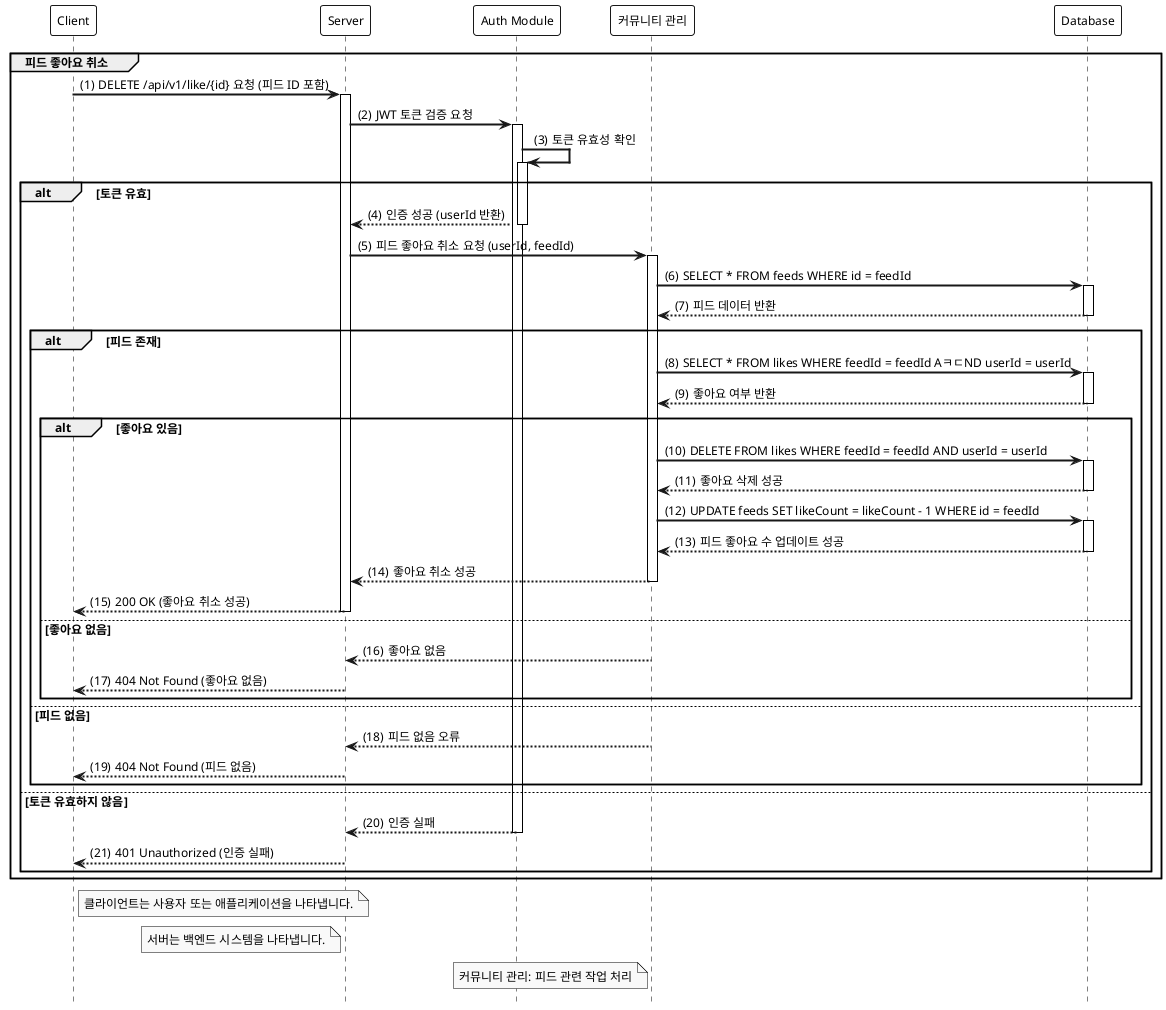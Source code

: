 @startuml

hide footbox
autoactivate on

' 스타일 설정
skinparam monochrome true
skinparam shadowing false
skinparam defaultFontSize 12
skinparam defaultFontName Arial
skinparam activityBackgroundColor #EFEFEF
skinparam activityBorderColor #CCCCCC
skinparam sequenceArrowThickness 2
skinparam sequenceParticipantBorderThickness 1
skinparam sequenceParticipantBackgroundColor #FFFFFF
skinparam sequenceLifeLineBorderColor #000000
skinparam sequenceLifeLineBackgroundColor #FFFFFF
skinparam noteBackgroundColor #FFFFCC
skinparam noteBorderColor #000000

participant "Client" as C
participant "Server" as S
participant "Auth Module" as AM
participant "커뮤니티 관리" as CM
participant "Database" as DB

group 피드 좋아요 취소
    autonumber 1 "(0)"
    C -> S: DELETE /api/v1/like/{id} 요청 (피드 ID 포함)
    S -> AM: JWT 토큰 검증 요청
    AM -> AM: 토큰 유효성 확인
    alt 토큰 유효
        AM --> S: 인증 성공 (userId 반환)
        S -> CM: 피드 좋아요 취소 요청 (userId, feedId)
        CM -> DB: SELECT * FROM feeds WHERE id = feedId
        DB --> CM: 피드 데이터 반환
        alt 피드 존재
            CM -> DB: SELECT * FROM likes WHERE feedId = feedId AㅋㄷND userId = userId
            DB --> CM: 좋아요 여부 반환
            alt 좋아요 있음
                CM -> DB: DELETE FROM likes WHERE feedId = feedId AND userId = userId
                DB --> CM: 좋아요 삭제 성공
                CM -> DB: UPDATE feeds SET likeCount = likeCount - 1 WHERE id = feedId
                DB --> CM: 피드 좋아요 수 업데이트 성공
                CM --> S: 좋아요 취소 성공
                S --> C: 200 OK (좋아요 취소 성공)
            else 좋아요 없음
                CM --> S: 좋아요 없음
                S --> C: 404 Not Found (좋아요 없음)
            end
        else 피드 없음
            CM --> S: 피드 없음 오류
            S --> C: 404 Not Found (피드 없음)
        end
    else 토큰 유효하지 않음
        AM --> S: 인증 실패
        S --> C: 401 Unauthorized (인증 실패)
    end
end

note right of C: 클라이언트는 사용자 또는 애플리케이션을 나타냅니다.
note left of S: 서버는 백엔드 시스템을 나타냅니다.
note left of CM: 커뮤니티 관리: 피드 관련 작업 처리

@enduml